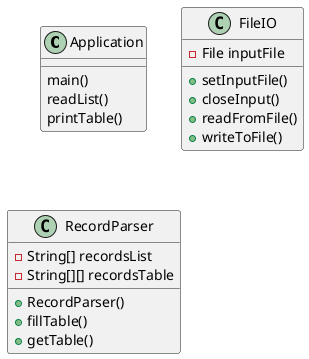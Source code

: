 @startuml
'https://plantuml.com/class-diagram

class Application {
    main()
    readList()
    printTable()
}

class FileIO {
    -File inputFile
    +setInputFile()
    +closeInput()
    +readFromFile()
    +writeToFile()
}

class RecordParser {
    -String[] recordsList
    -String[][] recordsTable
    +RecordParser()
    +fillTable()
    +getTable()
}

@enduml